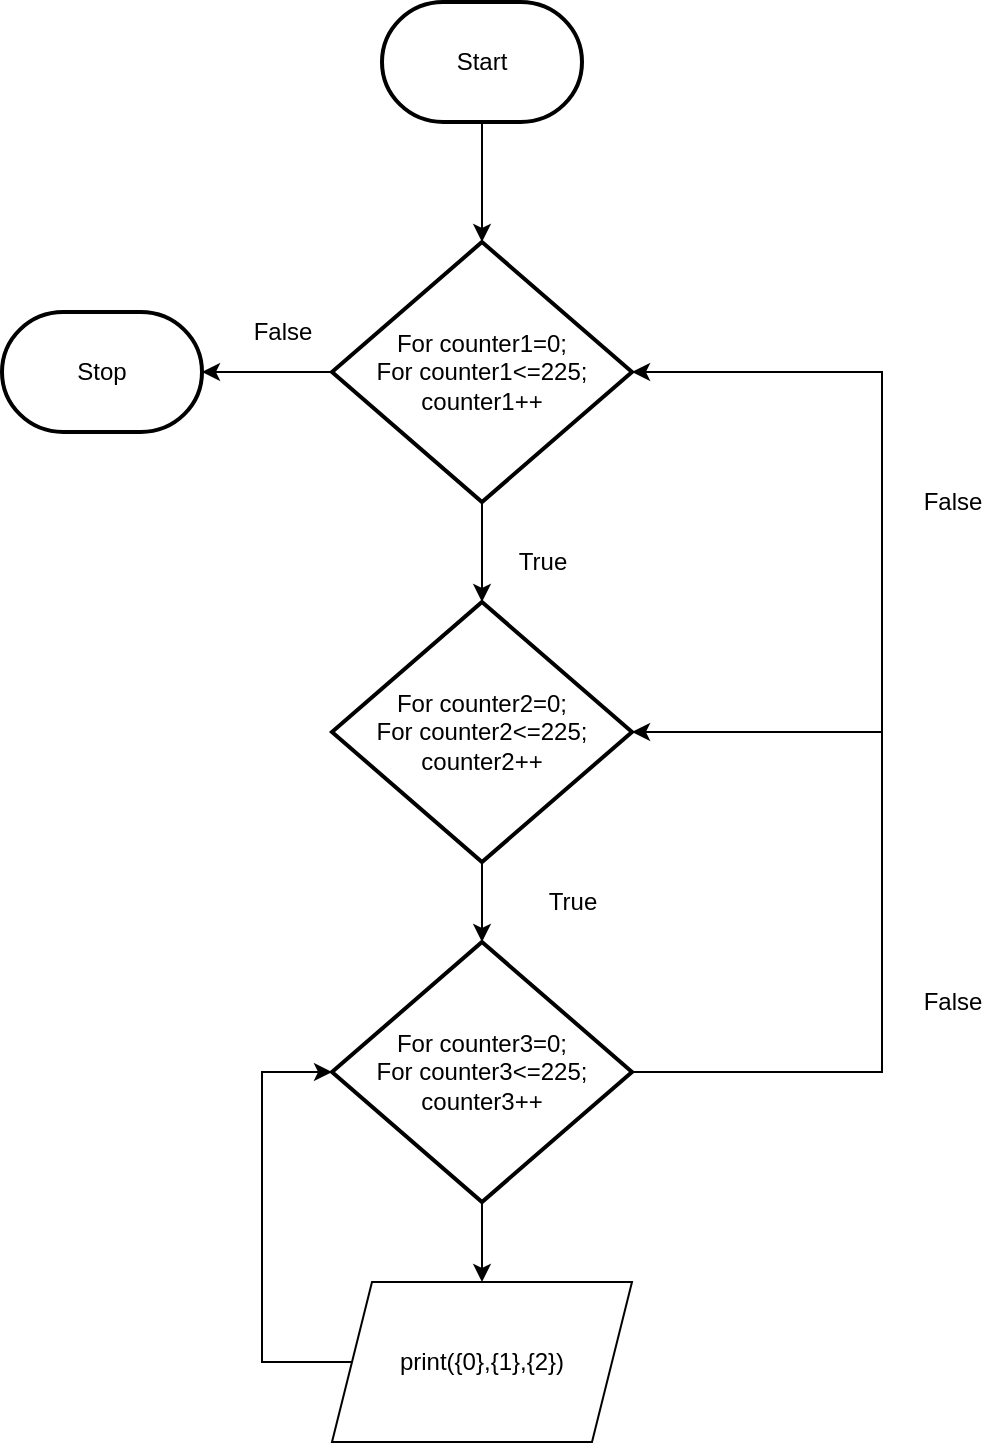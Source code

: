 <mxfile>
    <diagram id="bQy7ENmgllk0l213VnvM" name="Page-1">
        <mxGraphModel dx="1421" dy="1730" grid="1" gridSize="10" guides="1" tooltips="1" connect="1" arrows="1" fold="1" page="1" pageScale="1" pageWidth="827" pageHeight="1169" math="0" shadow="0">
            <root>
                <mxCell id="0"/>
                <mxCell id="1" parent="0"/>
                <mxCell id="4" style="edgeStyle=none;html=1;" parent="1" edge="1">
                    <mxGeometry relative="1" as="geometry">
                        <mxPoint x="-380" y="-730" as="targetPoint"/>
                        <mxPoint x="-380" y="-790" as="sourcePoint"/>
                    </mxGeometry>
                </mxCell>
                <mxCell id="6" style="edgeStyle=none;html=1;" parent="1" source="5" edge="1">
                    <mxGeometry relative="1" as="geometry">
                        <mxPoint x="-380" y="-550" as="targetPoint"/>
                    </mxGeometry>
                </mxCell>
                <mxCell id="11" style="edgeStyle=none;html=1;" parent="1" source="5" edge="1">
                    <mxGeometry relative="1" as="geometry">
                        <mxPoint x="-520" y="-665" as="targetPoint"/>
                    </mxGeometry>
                </mxCell>
                <mxCell id="5" value="For counter1=0;&lt;br&gt;For counter1&amp;lt;=225;&lt;br&gt;counter1++" style="strokeWidth=2;html=1;shape=mxgraph.flowchart.decision;whiteSpace=wrap;" parent="1" vertex="1">
                    <mxGeometry x="-455" y="-730" width="150" height="130" as="geometry"/>
                </mxCell>
                <mxCell id="9" style="edgeStyle=none;html=1;entryX=0.5;entryY=0;entryDx=0;entryDy=0;" parent="1" source="7" edge="1">
                    <mxGeometry relative="1" as="geometry">
                        <mxPoint x="-380" y="-380" as="targetPoint"/>
                    </mxGeometry>
                </mxCell>
                <mxCell id="7" value="For counter2=0;&lt;br&gt;For counter2&amp;lt;=225;&lt;br&gt;counter2++" style="strokeWidth=2;html=1;shape=mxgraph.flowchart.decision;whiteSpace=wrap;" parent="1" vertex="1">
                    <mxGeometry x="-455" y="-550" width="150" height="130" as="geometry"/>
                </mxCell>
                <mxCell id="12" value="Stop" style="strokeWidth=2;html=1;shape=mxgraph.flowchart.terminator;whiteSpace=wrap;" parent="1" vertex="1">
                    <mxGeometry x="-620" y="-695" width="100" height="60" as="geometry"/>
                </mxCell>
                <mxCell id="15" value="False" style="text;html=1;align=center;verticalAlign=middle;resizable=0;points=[];autosize=1;strokeColor=none;fillColor=none;" parent="1" vertex="1">
                    <mxGeometry x="-170" y="-360" width="50" height="20" as="geometry"/>
                </mxCell>
                <mxCell id="21" style="edgeStyle=elbowEdgeStyle;rounded=0;html=1;entryX=0;entryY=0.5;entryDx=0;entryDy=0;entryPerimeter=0;" parent="1" source="16" target="17" edge="1">
                    <mxGeometry relative="1" as="geometry">
                        <Array as="points">
                            <mxPoint x="-490" y="-170"/>
                        </Array>
                    </mxGeometry>
                </mxCell>
                <mxCell id="16" value="print({0},{1},{2})" style="shape=parallelogram;perimeter=parallelogramPerimeter;whiteSpace=wrap;html=1;fixedSize=1;" parent="1" vertex="1">
                    <mxGeometry x="-455" y="-210" width="150" height="80" as="geometry"/>
                </mxCell>
                <mxCell id="19" style="edgeStyle=elbowEdgeStyle;rounded=0;html=1;entryX=0.5;entryY=0;entryDx=0;entryDy=0;" parent="1" source="17" target="16" edge="1">
                    <mxGeometry relative="1" as="geometry"/>
                </mxCell>
                <mxCell id="22" style="edgeStyle=elbowEdgeStyle;rounded=0;html=1;entryX=1;entryY=0.5;entryDx=0;entryDy=0;entryPerimeter=0;exitX=1;exitY=0.5;exitDx=0;exitDy=0;exitPerimeter=0;" parent="1" source="17" target="5" edge="1">
                    <mxGeometry relative="1" as="geometry">
                        <Array as="points">
                            <mxPoint x="-180" y="-490"/>
                        </Array>
                    </mxGeometry>
                </mxCell>
                <mxCell id="17" value="For counter3=0;&lt;br&gt;For counter3&amp;lt;=225;&lt;br&gt;counter3++" style="strokeWidth=2;html=1;shape=mxgraph.flowchart.decision;whiteSpace=wrap;" parent="1" vertex="1">
                    <mxGeometry x="-455" y="-380" width="150" height="130" as="geometry"/>
                </mxCell>
                <mxCell id="24" style="edgeStyle=none;html=1;entryX=1;entryY=0.5;entryDx=0;entryDy=0;entryPerimeter=0;" parent="1" target="7" edge="1">
                    <mxGeometry relative="1" as="geometry">
                        <mxPoint x="-370" y="-540" as="targetPoint"/>
                        <mxPoint x="-180" y="-485" as="sourcePoint"/>
                    </mxGeometry>
                </mxCell>
                <mxCell id="25" value="True" style="text;html=1;align=center;verticalAlign=middle;resizable=0;points=[];autosize=1;strokeColor=none;fillColor=none;" parent="1" vertex="1">
                    <mxGeometry x="-355" y="-410" width="40" height="20" as="geometry"/>
                </mxCell>
                <mxCell id="26" value="False" style="text;html=1;align=center;verticalAlign=middle;resizable=0;points=[];autosize=1;strokeColor=none;fillColor=none;" parent="1" vertex="1">
                    <mxGeometry x="-170" y="-610" width="50" height="20" as="geometry"/>
                </mxCell>
                <mxCell id="27" value="False" style="text;html=1;align=center;verticalAlign=middle;resizable=0;points=[];autosize=1;strokeColor=none;fillColor=none;" parent="1" vertex="1">
                    <mxGeometry x="-505" y="-695" width="50" height="20" as="geometry"/>
                </mxCell>
                <mxCell id="28" value="Start" style="strokeWidth=2;html=1;shape=mxgraph.flowchart.terminator;whiteSpace=wrap;" parent="1" vertex="1">
                    <mxGeometry x="-430" y="-850" width="100" height="60" as="geometry"/>
                </mxCell>
                <mxCell id="29" value="True" style="text;html=1;align=center;verticalAlign=middle;resizable=0;points=[];autosize=1;strokeColor=none;fillColor=none;" vertex="1" parent="1">
                    <mxGeometry x="-370" y="-580" width="40" height="20" as="geometry"/>
                </mxCell>
            </root>
        </mxGraphModel>
    </diagram>
</mxfile>